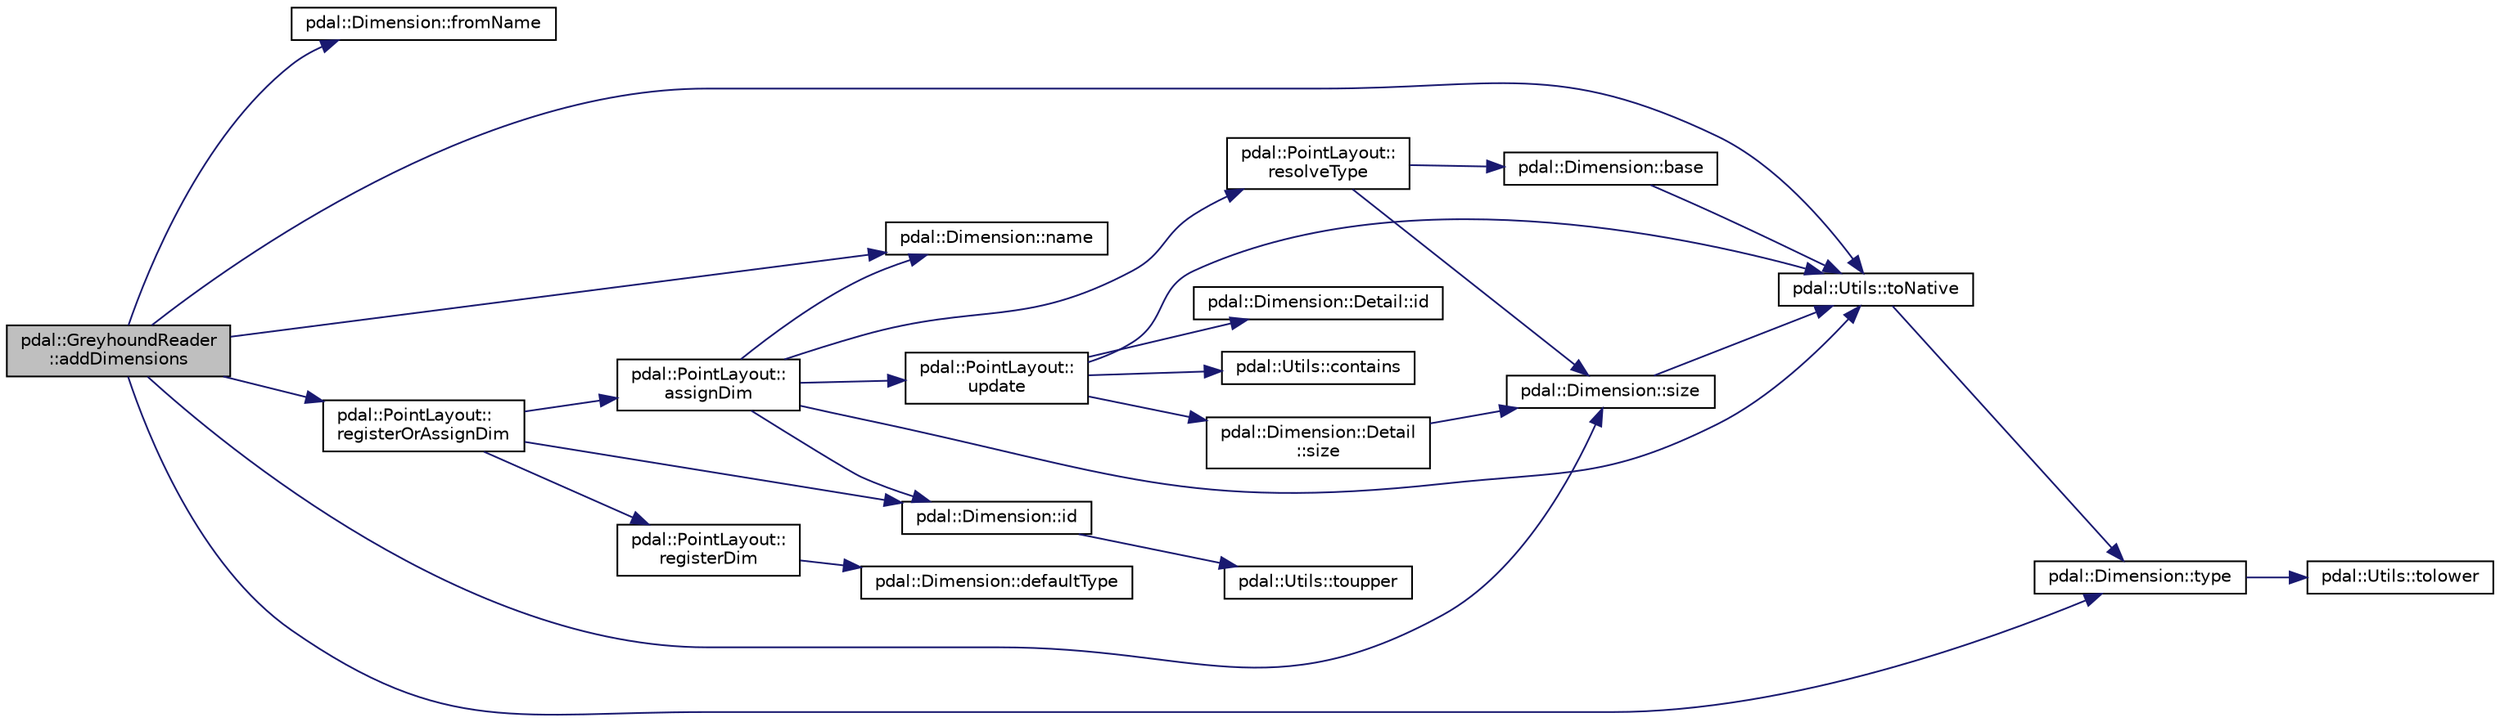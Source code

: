 digraph "pdal::GreyhoundReader::addDimensions"
{
  edge [fontname="Helvetica",fontsize="10",labelfontname="Helvetica",labelfontsize="10"];
  node [fontname="Helvetica",fontsize="10",shape=record];
  rankdir="LR";
  Node1 [label="pdal::GreyhoundReader\l::addDimensions",height=0.2,width=0.4,color="black", fillcolor="grey75", style="filled", fontcolor="black"];
  Node1 -> Node2 [color="midnightblue",fontsize="10",style="solid",fontname="Helvetica"];
  Node2 [label="pdal::Dimension::fromName",height=0.2,width=0.4,color="black", fillcolor="white", style="filled",URL="$namespacepdal_1_1Dimension.html#aa5181b363a211f400c859f66f2c9183a"];
  Node1 -> Node3 [color="midnightblue",fontsize="10",style="solid",fontname="Helvetica"];
  Node3 [label="pdal::Dimension::name",height=0.2,width=0.4,color="black", fillcolor="white", style="filled",URL="$namespacepdal_1_1Dimension.html#af3176b0b7e6b4be000317846cf7c2718"];
  Node1 -> Node4 [color="midnightblue",fontsize="10",style="solid",fontname="Helvetica"];
  Node4 [label="pdal::PointLayout::\lregisterOrAssignDim",height=0.2,width=0.4,color="black", fillcolor="white", style="filled",URL="$classpdal_1_1PointLayout.html#a5eb18bf1cedb4bd97f5db6a094b10360"];
  Node4 -> Node5 [color="midnightblue",fontsize="10",style="solid",fontname="Helvetica"];
  Node5 [label="pdal::Dimension::id",height=0.2,width=0.4,color="black", fillcolor="white", style="filled",URL="$namespacepdal_1_1Dimension.html#a10b4c693e3bdbdf1a0eec8f4b008a291"];
  Node5 -> Node6 [color="midnightblue",fontsize="10",style="solid",fontname="Helvetica"];
  Node6 [label="pdal::Utils::toupper",height=0.2,width=0.4,color="black", fillcolor="white", style="filled",URL="$namespacepdal_1_1Utils.html#a28e3e2faff94b20f9908e77bc54ed983"];
  Node4 -> Node7 [color="midnightblue",fontsize="10",style="solid",fontname="Helvetica"];
  Node7 [label="pdal::PointLayout::\lregisterDim",height=0.2,width=0.4,color="black", fillcolor="white", style="filled",URL="$classpdal_1_1PointLayout.html#ac18a9b8b3dd23c601df823e84d90f61e"];
  Node7 -> Node8 [color="midnightblue",fontsize="10",style="solid",fontname="Helvetica"];
  Node8 [label="pdal::Dimension::defaultType",height=0.2,width=0.4,color="black", fillcolor="white", style="filled",URL="$namespacepdal_1_1Dimension.html#a9562a0d1c8e24bf903f1ccdd37b62d2f"];
  Node4 -> Node9 [color="midnightblue",fontsize="10",style="solid",fontname="Helvetica"];
  Node9 [label="pdal::PointLayout::\lassignDim",height=0.2,width=0.4,color="black", fillcolor="white", style="filled",URL="$classpdal_1_1PointLayout.html#a62c64539215e8136b502e025627657ca"];
  Node9 -> Node10 [color="midnightblue",fontsize="10",style="solid",fontname="Helvetica"];
  Node10 [label="pdal::Utils::toNative",height=0.2,width=0.4,color="black", fillcolor="white", style="filled",URL="$namespacepdal_1_1Utils.html#a59253304d0f929e3a3ea00f09636002f"];
  Node10 -> Node11 [color="midnightblue",fontsize="10",style="solid",fontname="Helvetica"];
  Node11 [label="pdal::Dimension::type",height=0.2,width=0.4,color="black", fillcolor="white", style="filled",URL="$namespacepdal_1_1Dimension.html#a880d689fed54aa3ded6f88c9e058c5d2"];
  Node11 -> Node12 [color="midnightblue",fontsize="10",style="solid",fontname="Helvetica"];
  Node12 [label="pdal::Utils::tolower",height=0.2,width=0.4,color="black", fillcolor="white", style="filled",URL="$namespacepdal_1_1Utils.html#a5268937cf695835e55392f752dc02cb2"];
  Node9 -> Node13 [color="midnightblue",fontsize="10",style="solid",fontname="Helvetica"];
  Node13 [label="pdal::PointLayout::\lresolveType",height=0.2,width=0.4,color="black", fillcolor="white", style="filled",URL="$classpdal_1_1PointLayout.html#aa1b5a748ef7b9467b4977606a7f61aa5"];
  Node13 -> Node14 [color="midnightblue",fontsize="10",style="solid",fontname="Helvetica"];
  Node14 [label="pdal::Dimension::base",height=0.2,width=0.4,color="black", fillcolor="white", style="filled",URL="$namespacepdal_1_1Dimension.html#ab9491687b8700d1db27e0aba1fcd7143"];
  Node14 -> Node10 [color="midnightblue",fontsize="10",style="solid",fontname="Helvetica"];
  Node13 -> Node15 [color="midnightblue",fontsize="10",style="solid",fontname="Helvetica"];
  Node15 [label="pdal::Dimension::size",height=0.2,width=0.4,color="black", fillcolor="white", style="filled",URL="$namespacepdal_1_1Dimension.html#acf81dae9d5946f3a941f9df154b2329b"];
  Node15 -> Node10 [color="midnightblue",fontsize="10",style="solid",fontname="Helvetica"];
  Node9 -> Node16 [color="midnightblue",fontsize="10",style="solid",fontname="Helvetica"];
  Node16 [label="pdal::PointLayout::\lupdate",height=0.2,width=0.4,color="black", fillcolor="white", style="filled",URL="$classpdal_1_1PointLayout.html#a63db6cc5de2aea2b949ee0c34e1d5501"];
  Node16 -> Node17 [color="midnightblue",fontsize="10",style="solid",fontname="Helvetica"];
  Node17 [label="pdal::Utils::contains",height=0.2,width=0.4,color="black", fillcolor="white", style="filled",URL="$namespacepdal_1_1Utils.html#a3e140e4c0c21d020c56c0b8d58b8cb5b"];
  Node16 -> Node18 [color="midnightblue",fontsize="10",style="solid",fontname="Helvetica"];
  Node18 [label="pdal::Dimension::Detail::id",height=0.2,width=0.4,color="black", fillcolor="white", style="filled",URL="$classpdal_1_1Dimension_1_1Detail.html#a549ea013da1958d0b9120987cb33e291"];
  Node16 -> Node10 [color="midnightblue",fontsize="10",style="solid",fontname="Helvetica"];
  Node16 -> Node19 [color="midnightblue",fontsize="10",style="solid",fontname="Helvetica"];
  Node19 [label="pdal::Dimension::Detail\l::size",height=0.2,width=0.4,color="black", fillcolor="white", style="filled",URL="$classpdal_1_1Dimension_1_1Detail.html#a320806a1cc878b5fdb10e178f27a4c61"];
  Node19 -> Node15 [color="midnightblue",fontsize="10",style="solid",fontname="Helvetica"];
  Node9 -> Node3 [color="midnightblue",fontsize="10",style="solid",fontname="Helvetica"];
  Node9 -> Node5 [color="midnightblue",fontsize="10",style="solid",fontname="Helvetica"];
  Node1 -> Node15 [color="midnightblue",fontsize="10",style="solid",fontname="Helvetica"];
  Node1 -> Node10 [color="midnightblue",fontsize="10",style="solid",fontname="Helvetica"];
  Node1 -> Node11 [color="midnightblue",fontsize="10",style="solid",fontname="Helvetica"];
}
